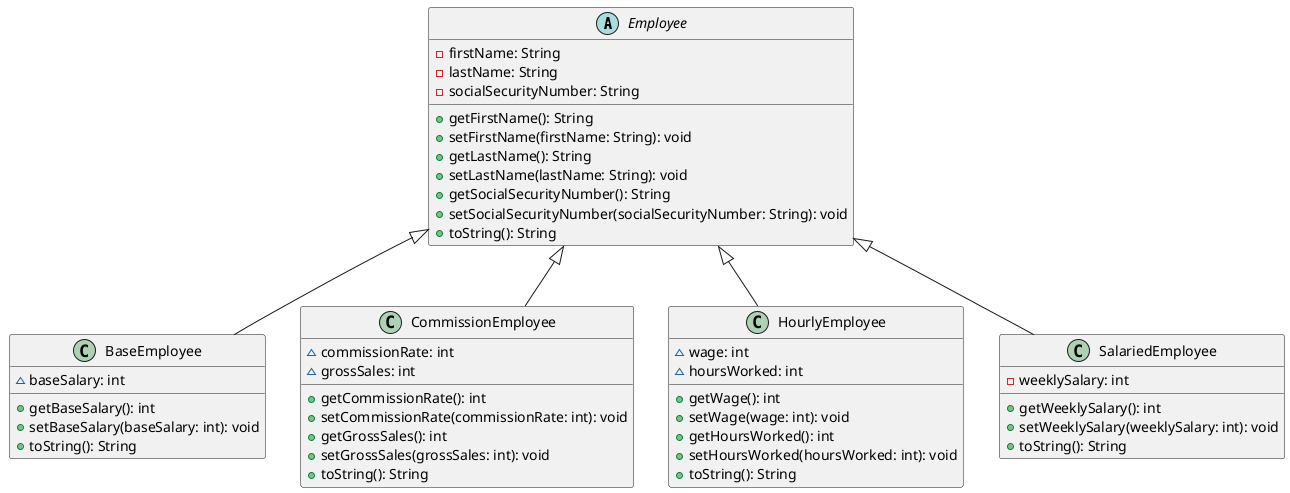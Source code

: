 @startuml

abstract class Employee {
    - firstName: String
    - lastName: String
    - socialSecurityNumber: String
    + getFirstName(): String
    + setFirstName(firstName: String): void
    + getLastName(): String
    + setLastName(lastName: String): void
    + getSocialSecurityNumber(): String
    + setSocialSecurityNumber(socialSecurityNumber: String): void
    + toString(): String
}

class BaseEmployee {
    ~ baseSalary: int
    + getBaseSalary(): int
    + setBaseSalary(baseSalary: int): void
    + toString(): String
}

class CommissionEmployee {
    ~ commissionRate: int
    ~ grossSales: int
    + getCommissionRate(): int
    + setCommissionRate(commissionRate: int): void
    + getGrossSales(): int
    + setGrossSales(grossSales: int): void
    + toString(): String
}

class HourlyEmployee {
    ~ wage: int
    ~ hoursWorked: int
    + getWage(): int
    + setWage(wage: int): void
    + getHoursWorked(): int
    + setHoursWorked(hoursWorked: int): void
    + toString(): String
}

class SalariedEmployee {
    - weeklySalary: int
    + getWeeklySalary(): int
    + setWeeklySalary(weeklySalary: int): void
    + toString(): String
}

Employee <|-- BaseEmployee
Employee <|-- CommissionEmployee
Employee <|-- HourlyEmployee
Employee <|-- SalariedEmployee

@enduml

